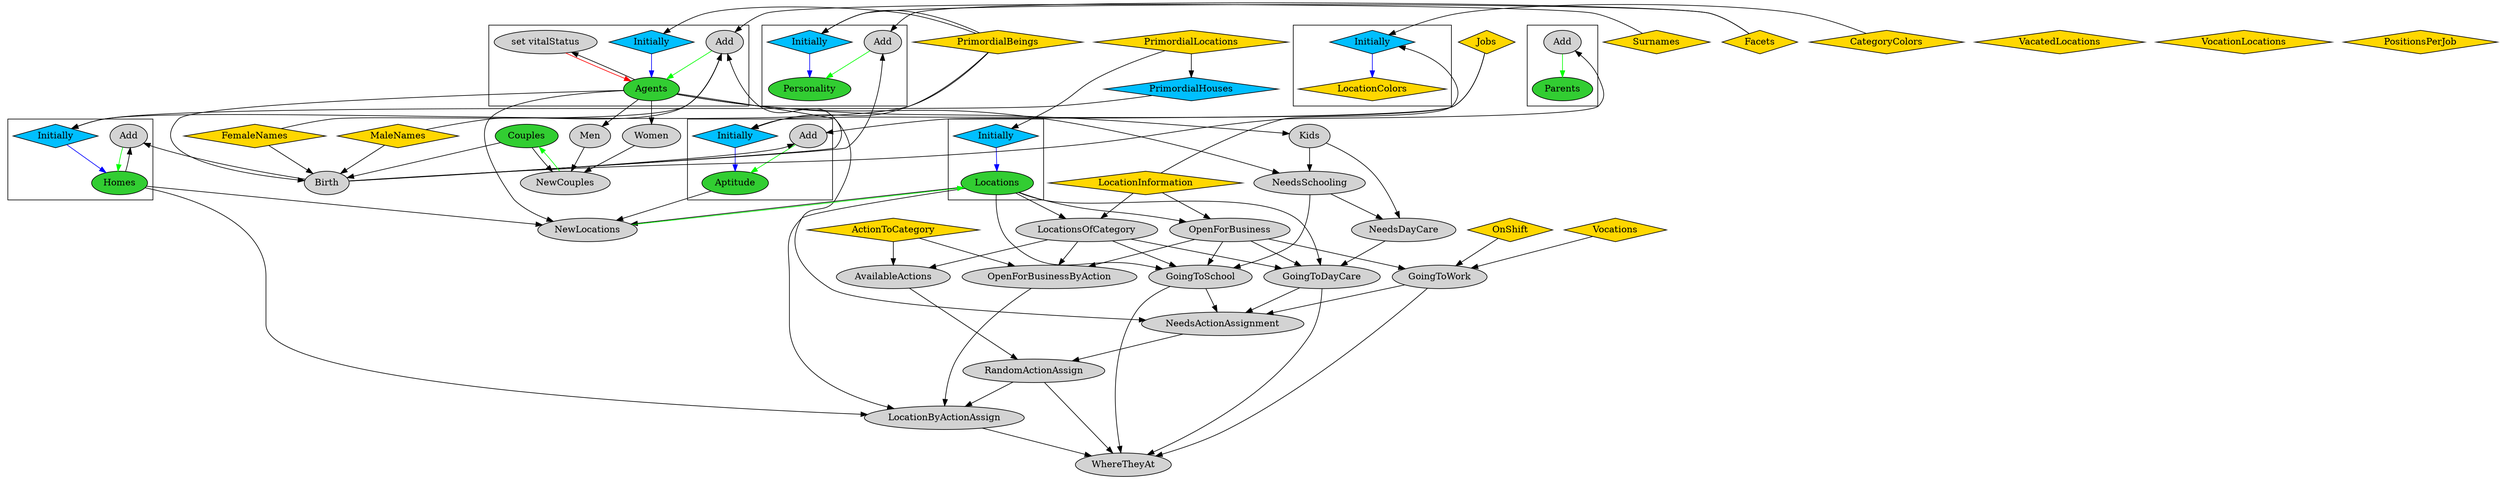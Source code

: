 digraph {
node [ style="filled"]
subgraph "cluster_Agents"{
v10 [ label = "Agents" fillcolor="limegreen"];
v11 [ label = "Add"];
v12 [ label = "Initially" fillcolor="deepskyblue" shape="diamond"];
v14 [ label = "set vitalStatus"];
}
subgraph "cluster_Personality"{
v4 [ label = "Personality" fillcolor="limegreen"];
v5 [ label = "Add"];
v16 [ label = "Initially" fillcolor="deepskyblue" shape="diamond"];
}
subgraph "cluster_Aptitude"{
v18 [ label = "Aptitude" fillcolor="limegreen"];
v19 [ label = "Add"];
v20 [ label = "Initially" fillcolor="deepskyblue" shape="diamond"];
}
subgraph "cluster_Parents"{
v21 [ label = "Parents" fillcolor="limegreen"];
v22 [ label = "Add"];
}
subgraph "cluster_LocationColors"{
v25 [ label = "LocationColors" fillcolor="gold" shape="diamond"];
v26 [ label = "Initially" fillcolor="deepskyblue" shape="diamond"];
}
subgraph "cluster_Locations"{
v29 [ label = "Locations" fillcolor="limegreen"];
v30 [ label = "Initially" fillcolor="deepskyblue" shape="diamond"];
}
subgraph "cluster_Homes"{
v31 [ label = "Homes" fillcolor="limegreen"];
v32 [ label = "Add"];
v33 [ label = "Initially" fillcolor="deepskyblue" shape="diamond"];
}
v0 [ label = "MaleNames" fillcolor="gold" shape="diamond"];
v1 [ label = "FemaleNames" fillcolor="gold" shape="diamond"];
v2 [ label = "Surnames" fillcolor="gold" shape="diamond"];
v3 [ label = "Facets" fillcolor="gold" shape="diamond"];
v6 [ label = "Birth"];
v7 [ label = "Couples" fillcolor="limegreen"];
v8 [ label = "NewCouples"];
v9 [ label = "Men"];
v13 [ label = "PrimordialBeings" fillcolor="gold" shape="diamond"];
v15 [ label = "Women"];
v17 [ label = "Jobs" fillcolor="gold" shape="diamond"];
v23 [ label = "LocationInformation" fillcolor="gold" shape="diamond"];
v24 [ label = "CategoryColors" fillcolor="gold" shape="diamond"];
v27 [ label = "PrimordialLocations" fillcolor="gold" shape="diamond"];
v28 [ label = "NewLocations"];
v34 [ label = "PrimordialHouses" fillcolor="deepskyblue" shape="diamond"];
v35 [ label = "VacatedLocations" fillcolor="gold" shape="diamond"];
v36 [ label = "LocationsOfCategory"];
v37 [ label = "VocationLocations" fillcolor="gold" shape="diamond"];
v38 [ label = "PositionsPerJob" fillcolor="gold" shape="diamond"];
v39 [ label = "Vocations" fillcolor="gold" shape="diamond"];
v40 [ label = "OnShift" fillcolor="gold" shape="diamond"];
v41 [ label = "ActionToCategory" fillcolor="gold" shape="diamond"];
v42 [ label = "AvailableActions"];
v43 [ label = "OpenForBusiness"];
v44 [ label = "OpenForBusinessByAction"];
v45 [ label = "Kids"];
v46 [ label = "NeedsSchooling"];
v47 [ label = "NeedsDayCare"];
v48 [ label = "GoingToSchool"];
v49 [ label = "GoingToDayCare"];
v50 [ label = "WhereTheyAt"];
v51 [ label = "GoingToWork"];
v52 [ label = "RandomActionAssign"];
v53 [ label = "NeedsActionAssignment"];
v54 [ label = "LocationByActionAssign"];
v5 -> v4 [ color="green" ]
v6 -> v5 [ constraint="false" ]
v7 -> v6
v8 -> v7 [ color="green" ]
v9 -> v8
v10 -> v9
v11 -> v10 [ color="green" ]
v6 -> v11 [ constraint="false" ]
v2 -> v11 [ constraint="false" ]
v0 -> v11 [ constraint="false" ]
v1 -> v11 [ constraint="false" ]
v12 -> v10 [ color="blue" ]
v13 -> v12 [ constraint="false" ]
v14 -> v10 [ color="red" ]
v10 -> v14 [ constraint="false" ]
v7 -> v8
v15 -> v8
v10 -> v15
v10 -> v6
v0 -> v6
v1 -> v6
v3 -> v5 [ constraint="false" ]
v16 -> v4 [ color="blue" ]
v13 -> v16 [ constraint="false" ]
v3 -> v16 [ constraint="false" ]
v19 -> v18 [ color="green" ]
v6 -> v19 [ constraint="false" ]
v17 -> v19 [ constraint="false" ]
v20 -> v18 [ color="blue" ]
v13 -> v20 [ constraint="false" ]
v17 -> v20 [ constraint="false" ]
v22 -> v21 [ color="green" ]
v6 -> v22 [ constraint="false" ]
v26 -> v25 [ color="blue" ]
v23 -> v26 [ constraint="false" ]
v24 -> v26 [ constraint="false" ]
v29 -> v28
v28 -> v29 [ color="green" ]
v30 -> v29 [ color="blue" ]
v27 -> v30 [ constraint="false" ]
v31 -> v28
v32 -> v31 [ color="green" ]
v6 -> v32 [ constraint="false" ]
v31 -> v32 [ constraint="false" ]
v33 -> v31 [ color="blue" ]
v34 -> v33 [ constraint="false" ]
v27 -> v34
v13 -> v33 [ constraint="false" ]
v10 -> v28
v18 -> v28
v23 -> v36
v29 -> v36
v41 -> v42
v36 -> v42
v29 -> v43
v23 -> v43
v41 -> v44
v36 -> v44
v43 -> v44
v10 -> v45
v45 -> v46
v10 -> v46
v46 -> v47
v45 -> v47
v36 -> v48
v29 -> v48
v43 -> v48
v46 -> v48
v36 -> v49
v29 -> v49
v43 -> v49
v47 -> v49
v48 -> v50
v49 -> v50
v51 -> v50
v39 -> v51
v43 -> v51
v40 -> v51
v52 -> v50
v42 -> v52
v53 -> v52
v51 -> v53
v49 -> v53
v48 -> v53
v10 -> v53
v54 -> v50
v52 -> v54
v31 -> v54
v44 -> v54
v29 -> v54
}
